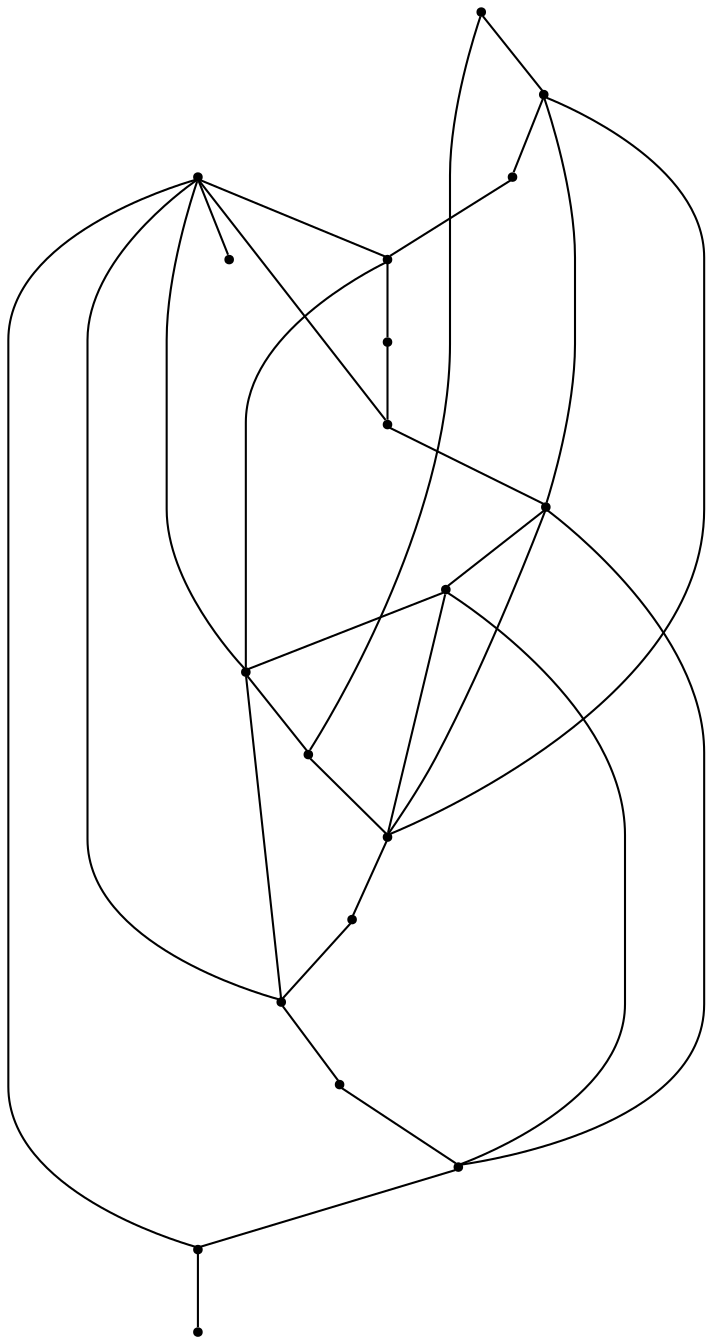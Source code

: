 graph {
  node [shape=point,comment="{\"directed\":false,\"doi\":\"10.1007/3-540-46648-7_3\",\"figure\":\"? (3)\"}"]

  v0 [pos="1207.150851513894,452.9457734716789"]
  v1 [pos="1228.1535122445894,703.9889110287243"]
  v2 [pos="1207.4009043846713,536.9602172919078"]
  v3 [pos="1207.4009043846713,202.15305002821617"]
  v4 [pos="1207.4009043846713,703.9887838504035"]
  v5 [pos="1040.130031496382,494.95302717637355"]
  v6 [pos="1123.640441505138,536.9602808810682"]
  v7 [pos="873.1091478926344,703.9889110287243"]
  v8 [pos="1040.130031496382,202.40314619599678"]
  v9 [pos="956.6195896945081,369.9316507334121"]
  v10 [pos="872.859110918416,369.68171353853256"]
  v11 [pos="1040.130015599823,369.68171353853256"]
  v12 [pos="1040.130015599823,536.9602172919078"]
  v13 [pos="1040.1300155998229,703.9887838504035"]
  v14 [pos="872.859110918416,202.15305002821617"]
  v15 [pos="873.1091478926344,285.9172705023436"]
  v16 [pos="705.8382273146685,369.68171353853245"]
  v17 [pos="706.0882642888869,536.9602808810682"]
  v18 [pos="705.8382273146684,703.9887838504035"]

  v18 -- v7 [id="-2",pos="705.8382273146684,703.9887838504035 873.1091478926344,703.9889110287243 873.1091478926344,703.9889110287243 873.1091478926344,703.9889110287243"]
  v7 -- v13 [id="-3",pos="873.1091478926344,703.9889110287243 1040.1300155998229,703.9887838504035 1040.1300155998229,703.9887838504035 1040.1300155998229,703.9887838504035"]
  v17 -- v5 [id="-4",pos="706.0882642888869,536.9602808810682 1040.130031496382,494.95302717637355 1040.130031496382,494.95302717637355 1040.130031496382,494.95302717637355"]
  v17 -- v15 [id="-5",pos="706.0882642888869,536.9602808810682 873.1091478926344,285.9172705023436 873.1091478926344,285.9172705023436 873.1091478926344,285.9172705023436"]
  v16 -- v17 [id="-6",pos="705.8382273146685,369.68171353853245 706.0882642888869,536.9602808810682 706.0882642888869,536.9602808810682 706.0882642888869,536.9602808810682"]
  v17 -- v18 [id="-7",pos="706.0882642888869,536.9602808810682 705.8382273146684,703.9887838504035 705.8382273146684,703.9887838504035 705.8382273146684,703.9887838504035"]
  v16 -- v10 [id="-8",pos="705.8382273146685,369.68171353853245 872.859110918416,369.68171353853256 872.859110918416,369.68171353853256 872.859110918416,369.68171353853256"]
  v10 -- v15 [id="-11",pos="872.859110918416,369.68171353853256 873.1091478926344,285.9172705023436 873.1091478926344,285.9172705023436 873.1091478926344,285.9172705023436"]
  v15 -- v14 [id="-12",pos="873.1091478926344,285.9172705023436 872.859110918416,202.15305002821617 872.859110918416,202.15305002821617 872.859110918416,202.15305002821617"]
  v15 -- v5 [id="-13",pos="873.1091478926344,285.9172705023436 1040.130031496382,494.95302717637355 1040.130031496382,494.95302717637355 1040.130031496382,494.95302717637355"]
  v15 -- v11 [id="-14",pos="873.1091478926344,285.9172705023436 1040.130015599823,369.68171353853256 1040.130015599823,369.68171353853256 1040.130015599823,369.68171353853256"]
  v11 -- v0 [id="-15",pos="1040.130015599823,369.68171353853256 1207.150851513894,452.9457734716789 1207.150851513894,452.9457734716789 1207.150851513894,452.9457734716789"]
  v14 -- v8 [id="-16",pos="872.859110918416,202.15305002821617 1040.130031496382,202.40314619599678 1040.130031496382,202.40314619599678 1040.130031496382,202.40314619599678"]
  v8 -- v3 [id="-17",pos="1040.130031496382,202.40314619599678 1207.4009043846713,202.15305002821617 1207.4009043846713,202.15305002821617 1207.4009043846713,202.15305002821617"]
  v9 -- v6 [id="-24",pos="956.6195896945081,369.9316507334121 1123.640441505138,536.9602808810682 1123.640441505138,536.9602808810682 1123.640441505138,536.9602808810682"]
  v9 -- v7 [id="-25",pos="956.6195896945081,369.9316507334121 873.1091478926344,703.9889110287243 873.1091478926344,703.9889110287243 873.1091478926344,703.9889110287243"]
  v13 -- v12 [id="-28",pos="1040.1300155998229,703.9887838504035 1040.130015599823,536.9602172919078 1040.130015599823,536.9602172919078 1040.130015599823,536.9602172919078"]
  v12 -- v5 [id="-29",pos="1040.130015599823,536.9602172919078 1040.130031496382,494.95302717637355 1040.130031496382,494.95302717637355 1040.130031496382,494.95302717637355"]
  v5 -- v11 [id="-30",pos="1040.130031496382,494.95302717637355 1040.130015599823,369.68171353853256 1040.130015599823,369.68171353853256 1040.130015599823,369.68171353853256"]
  v12 -- v6 [id="-31",pos="1040.130015599823,536.9602172919078 1123.640441505138,536.9602808810682 1123.640441505138,536.9602808810682 1123.640441505138,536.9602808810682"]
  v6 -- v2 [id="-32",pos="1123.640441505138,536.9602808810682 1207.4009043846713,536.9602172919078 1207.4009043846713,536.9602172919078 1207.4009043846713,536.9602172919078"]
  v5 -- v0 [id="-33",pos="1040.130031496382,494.95302717637355 1067.1333252633765,487.95198779668544 1067.1333252633765,487.95198779668544 1067.1333252633765,487.95198779668544 1093.1366618922038,481.95095155315767 1146.1432922880258,468.948748751621 1173.1465860550204,461.9473278369706 1207.150851513894,452.9457734716789 1207.150851513894,452.9457734716789 1207.150851513894,452.9457734716789"]
  v11 -- v9 [id="-34",pos="1040.130015599823,369.68171353853256 956.6195896945081,369.9316507334121 956.6195896945081,369.9316507334121 956.6195896945081,369.9316507334121"]
  v8 -- v6 [id="-35",pos="1040.130031496382,202.40314619599678 1123.640441505138,536.9602808810682 1123.640441505138,536.9602808810682 1123.640441505138,536.9602808810682"]
  v8 -- v9 [id="-36",pos="1040.130031496382,202.40314619599678 956.6195896945081,369.9316507334121 956.6195896945081,369.9316507334121 956.6195896945081,369.9316507334121"]
  v6 -- v1 [id="-42",pos="1123.640441505138,536.9602808810682 1228.1535122445894,703.9889110287243 1228.1535122445894,703.9889110287243 1228.1535122445894,703.9889110287243"]
  v9 -- v10 [id="-44",pos="956.6195896945081,369.9316507334121 872.859110918416,369.68171353853256 872.859110918416,369.68171353853256 872.859110918416,369.68171353853256"]
  v0 -- v2 [id="-50",pos="1207.150851513894,452.9457734716789 1207.4009043846713,536.9602172919078 1207.4009043846713,536.9602172919078 1207.4009043846713,536.9602172919078"]
  v6 -- v7 [id="-52",pos="1123.640441505138,536.9602808810682 873.1091478926344,703.9889110287243 873.1091478926344,703.9889110287243 873.1091478926344,703.9889110287243"]
  v2 -- v4 [id="-53",pos="1207.4009043846713,536.9602172919078 1207.4009043846713,703.9887838504035 1207.4009043846713,703.9887838504035 1207.4009043846713,703.9887838504035"]
  v3 -- v0 [id="-54",pos="1207.4009043846713,202.15305002821617 1207.150851513894,452.9457734716789 1207.150851513894,452.9457734716789 1207.150851513894,452.9457734716789"]
}